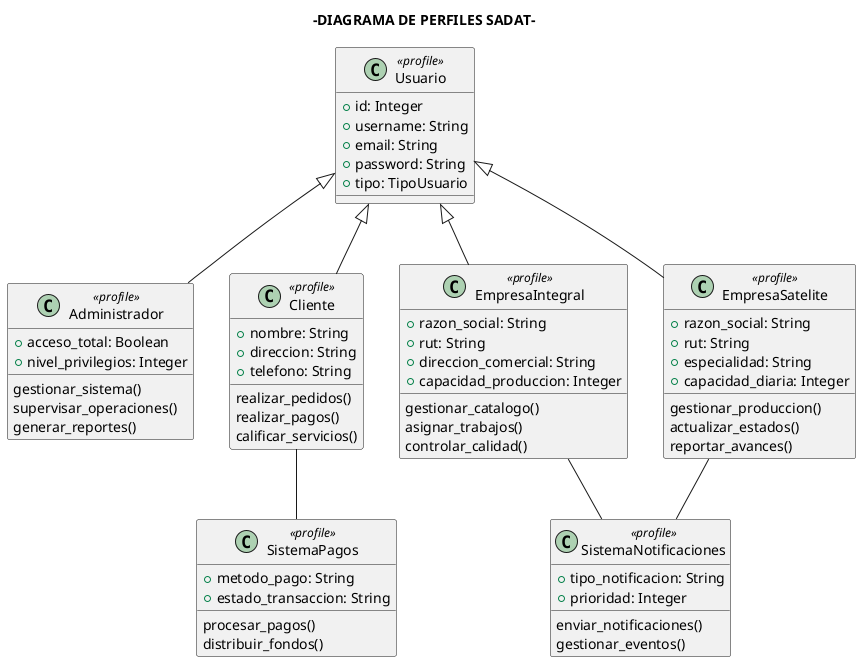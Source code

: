 @startuml
title -DIAGRAMA DE PERFILES SADAT-

class Usuario <<profile>> {
  +id: Integer
  +username: String
  +email: String
  +password: String
  +tipo: TipoUsuario
}

class Administrador <<profile>> {
  +acceso_total: Boolean
  +nivel_privilegios: Integer
  {method} gestionar_sistema()
  {method} supervisar_operaciones()
  {method} generar_reportes()
}

class Cliente <<profile>> {
  +nombre: String
  +direccion: String
  +telefono: String
  {method} realizar_pedidos()
  {method} realizar_pagos()
  {method} calificar_servicios()
}

class EmpresaIntegral <<profile>> {
  +razon_social: String
  +rut: String
  +direccion_comercial: String
  +capacidad_produccion: Integer
  {method} gestionar_catalogo()
  {method} asignar_trabajos()
  {method} controlar_calidad()
}

class EmpresaSatelite <<profile>> {
  +razon_social: String
  +rut: String
  +especialidad: String
  +capacidad_diaria: Integer
  {method} gestionar_produccion()
  {method} actualizar_estados()
  {method} reportar_avances()
}

class SistemaNotificaciones <<profile>> {
  +tipo_notificacion: String
  +prioridad: Integer
  {method} enviar_notificaciones()
  {method} gestionar_eventos()
}

class SistemaPagos <<profile>> {
  +metodo_pago: String
  +estado_transaccion: String
  {method} procesar_pagos()
  {method} distribuir_fondos()
}

Usuario <|-- Administrador
Usuario <|-- Cliente
Usuario <|-- EmpresaIntegral
Usuario <|-- EmpresaSatelite

EmpresaIntegral -- SistemaNotificaciones
EmpresaSatelite -- SistemaNotificaciones
Cliente -- SistemaPagos

@enduml